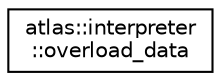 digraph "Graphical Class Hierarchy"
{
  edge [fontname="Helvetica",fontsize="10",labelfontname="Helvetica",labelfontsize="10"];
  node [fontname="Helvetica",fontsize="10",shape=record];
  rankdir="LR";
  Node1 [label="atlas::interpreter\l::overload_data",height=0.2,width=0.4,color="black", fillcolor="white", style="filled",URL="$classatlas_1_1interpreter_1_1overload__data.html"];
}
